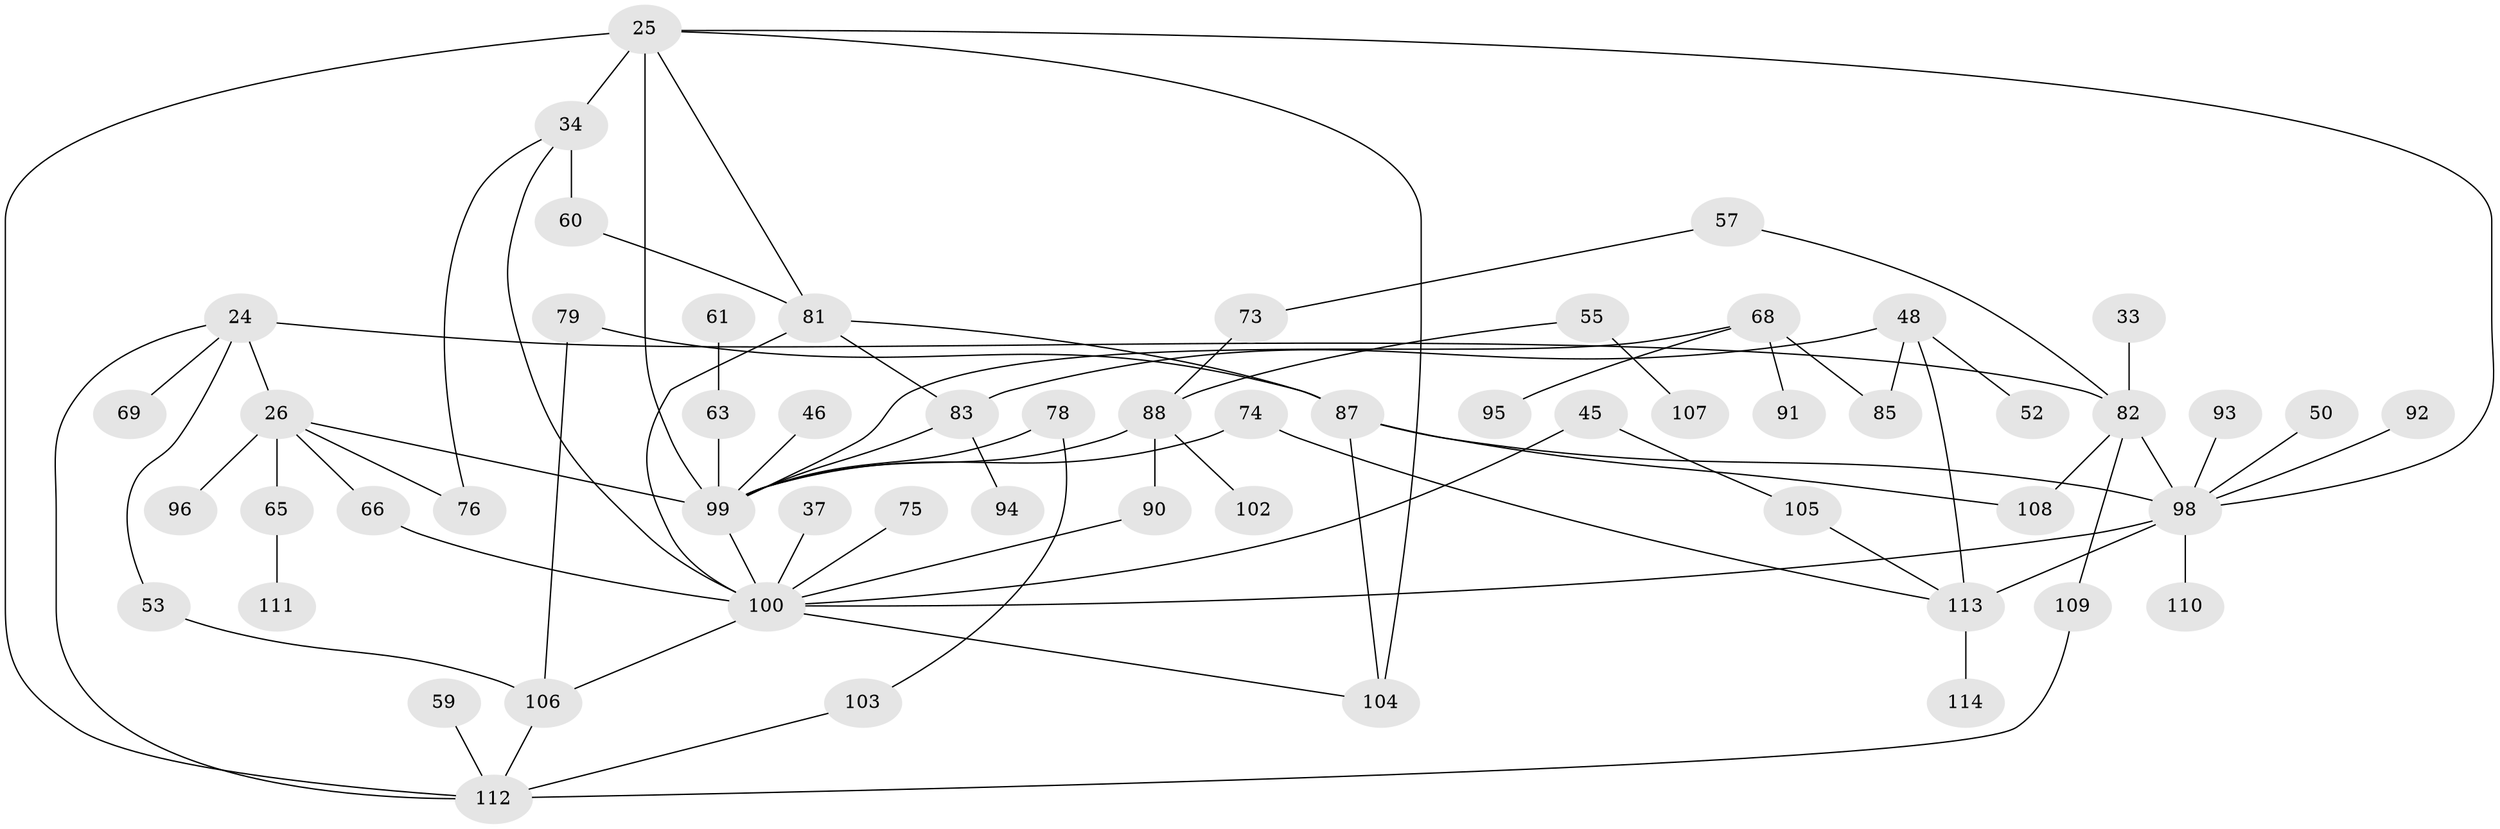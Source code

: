 // original degree distribution, {8: 0.017543859649122806, 4: 0.16666666666666666, 3: 0.21929824561403508, 7: 0.008771929824561403, 2: 0.3508771929824561, 6: 0.008771929824561403, 5: 0.02631578947368421, 1: 0.20175438596491227}
// Generated by graph-tools (version 1.1) at 2025/41/03/09/25 04:41:02]
// undirected, 57 vertices, 80 edges
graph export_dot {
graph [start="1"]
  node [color=gray90,style=filled];
  24;
  25 [super="+21"];
  26 [super="+17+18"];
  33;
  34;
  37;
  45 [super="+20"];
  46;
  48 [super="+44"];
  50;
  52;
  53;
  55;
  57;
  59;
  60;
  61;
  63 [super="+56"];
  65;
  66;
  68 [super="+22"];
  69;
  73;
  74;
  75 [super="+27"];
  76;
  78 [super="+67"];
  79;
  81 [super="+47"];
  82 [super="+54+41"];
  83 [super="+42"];
  85;
  87 [super="+38"];
  88 [super="+72"];
  90;
  91;
  92;
  93;
  94;
  95;
  96;
  98 [super="+39+58+80"];
  99 [super="+97+15"];
  100 [super="+12+2"];
  102;
  103;
  104 [super="+77+86"];
  105;
  106 [super="+101+70"];
  107;
  108;
  109;
  110;
  111;
  112 [super="+89"];
  113 [super="+84"];
  114;
  24 -- 53;
  24 -- 69;
  24 -- 26 [weight=2];
  24 -- 82;
  24 -- 112;
  25 -- 34 [weight=2];
  25 -- 99;
  25 -- 98;
  25 -- 81;
  25 -- 104;
  25 -- 112;
  26 -- 65;
  26 -- 96;
  26 -- 99;
  26 -- 66;
  26 -- 76;
  33 -- 82;
  34 -- 60;
  34 -- 76;
  34 -- 100;
  37 -- 100;
  45 -- 105;
  45 -- 100;
  46 -- 99;
  48 -- 85;
  48 -- 113;
  48 -- 83;
  48 -- 52;
  50 -- 98 [weight=2];
  53 -- 106;
  55 -- 107;
  55 -- 88;
  57 -- 73;
  57 -- 82;
  59 -- 112;
  60 -- 81;
  61 -- 63;
  63 -- 99 [weight=2];
  65 -- 111;
  66 -- 100;
  68 -- 91;
  68 -- 95;
  68 -- 99;
  68 -- 85;
  73 -- 88;
  74 -- 99;
  74 -- 113;
  75 -- 100;
  78 -- 99;
  78 -- 103;
  79 -- 87;
  79 -- 106;
  81 -- 100;
  81 -- 87;
  81 -- 83;
  82 -- 109;
  82 -- 98 [weight=4];
  82 -- 108;
  83 -- 99;
  83 -- 94;
  87 -- 104;
  87 -- 108;
  87 -- 98;
  88 -- 102;
  88 -- 90;
  88 -- 99 [weight=2];
  90 -- 100;
  92 -- 98;
  93 -- 98;
  98 -- 113 [weight=3];
  98 -- 100;
  98 -- 110 [weight=2];
  99 -- 100 [weight=2];
  100 -- 104;
  100 -- 106;
  103 -- 112;
  105 -- 113;
  106 -- 112;
  109 -- 112;
  113 -- 114;
}
